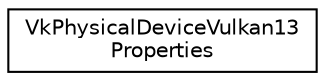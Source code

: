 digraph "Graphical Class Hierarchy"
{
 // LATEX_PDF_SIZE
  edge [fontname="Helvetica",fontsize="10",labelfontname="Helvetica",labelfontsize="10"];
  node [fontname="Helvetica",fontsize="10",shape=record];
  rankdir="LR";
  Node0 [label="VkPhysicalDeviceVulkan13\lProperties",height=0.2,width=0.4,color="black", fillcolor="white", style="filled",URL="$structVkPhysicalDeviceVulkan13Properties.html",tooltip=" "];
}
